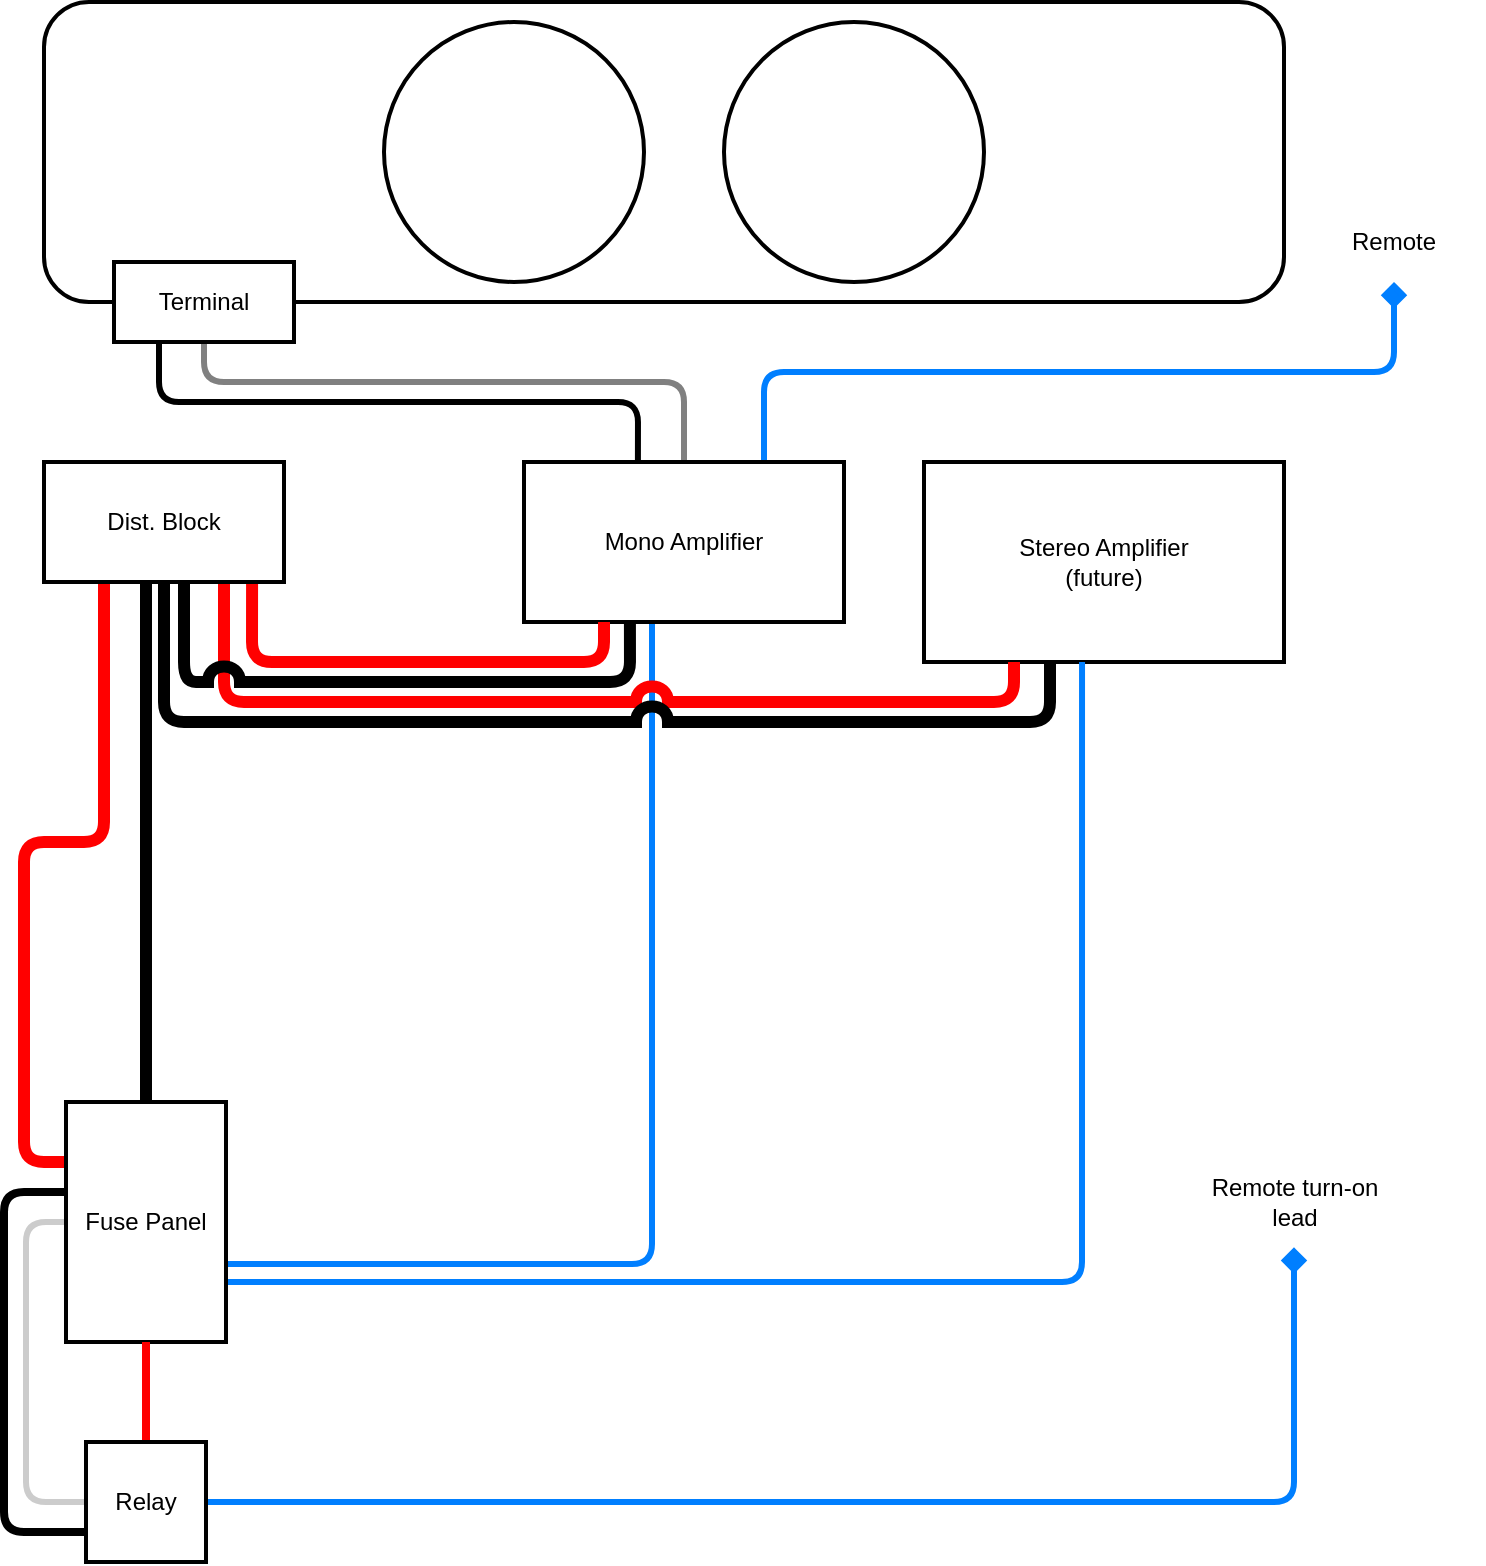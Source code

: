 <mxfile version="20.5.3" type="github">
  <diagram id="LLkIUu7B0vgxz8H2hBqR" name="Page-1">
    <mxGraphModel dx="1186" dy="1615" grid="1" gridSize="10" guides="1" tooltips="1" connect="1" arrows="1" fold="1" page="1" pageScale="1" pageWidth="850" pageHeight="1100" math="0" shadow="0">
      <root>
        <mxCell id="0" />
        <mxCell id="1" parent="0" />
        <mxCell id="Ya8vrf_3RM9fZCfHisWS-20" style="edgeStyle=orthogonalEdgeStyle;orthogonalLoop=1;jettySize=auto;html=1;exitX=1;exitY=0.675;exitDx=0;exitDy=0;entryX=0.4;entryY=1.013;entryDx=0;entryDy=0;entryPerimeter=0;strokeColor=#007FFF;strokeWidth=3;endArrow=none;endFill=0;exitPerimeter=0;rounded=1;jumpStyle=arc;" edge="1" parent="1" source="Ya8vrf_3RM9fZCfHisWS-4" target="Ya8vrf_3RM9fZCfHisWS-1">
          <mxGeometry relative="1" as="geometry" />
        </mxCell>
        <mxCell id="Ya8vrf_3RM9fZCfHisWS-29" style="edgeStyle=orthogonalEdgeStyle;rounded=1;orthogonalLoop=1;jettySize=auto;html=1;exitX=0.356;exitY=-0.012;exitDx=0;exitDy=0;entryX=0.25;entryY=1;entryDx=0;entryDy=0;strokeColor=#000000;strokeWidth=3;endArrow=none;endFill=0;jumpStyle=arc;exitPerimeter=0;" edge="1" parent="1" source="Ya8vrf_3RM9fZCfHisWS-1" target="Ya8vrf_3RM9fZCfHisWS-25">
          <mxGeometry relative="1" as="geometry" />
        </mxCell>
        <mxCell id="Ya8vrf_3RM9fZCfHisWS-30" style="edgeStyle=orthogonalEdgeStyle;rounded=1;orthogonalLoop=1;jettySize=auto;html=1;exitX=0.5;exitY=0;exitDx=0;exitDy=0;entryX=0.5;entryY=1;entryDx=0;entryDy=0;strokeColor=#808080;strokeWidth=3;endArrow=none;endFill=0;jumpStyle=arc;" edge="1" parent="1" source="Ya8vrf_3RM9fZCfHisWS-1" target="Ya8vrf_3RM9fZCfHisWS-25">
          <mxGeometry relative="1" as="geometry">
            <Array as="points">
              <mxPoint x="440" y="400" />
              <mxPoint x="200" y="400" />
            </Array>
          </mxGeometry>
        </mxCell>
        <mxCell id="Ya8vrf_3RM9fZCfHisWS-32" style="edgeStyle=orthogonalEdgeStyle;rounded=1;jumpStyle=arc;orthogonalLoop=1;jettySize=auto;html=1;exitX=0.75;exitY=0;exitDx=0;exitDy=0;strokeColor=#007FFF;strokeWidth=3;endArrow=diamond;endFill=1;" edge="1" parent="1" source="Ya8vrf_3RM9fZCfHisWS-1" target="Ya8vrf_3RM9fZCfHisWS-31">
          <mxGeometry relative="1" as="geometry" />
        </mxCell>
        <mxCell id="Ya8vrf_3RM9fZCfHisWS-1" value="Mono Amplifier" style="rounded=0;whiteSpace=wrap;html=1;strokeWidth=2;" vertex="1" parent="1">
          <mxGeometry x="360" y="440" width="160" height="80" as="geometry" />
        </mxCell>
        <mxCell id="Ya8vrf_3RM9fZCfHisWS-2" value="Stereo Amplifier&lt;br&gt;(future)" style="rounded=0;whiteSpace=wrap;html=1;strokeWidth=2;" vertex="1" parent="1">
          <mxGeometry x="560" y="440" width="180" height="100" as="geometry" />
        </mxCell>
        <mxCell id="Ya8vrf_3RM9fZCfHisWS-6" style="edgeStyle=orthogonalEdgeStyle;orthogonalLoop=1;jettySize=auto;html=1;entryX=0.25;entryY=1;entryDx=0;entryDy=0;exitX=0.867;exitY=0.983;exitDx=0;exitDy=0;endArrow=none;endFill=0;strokeWidth=6;strokeColor=#FF0000;exitPerimeter=0;rounded=1;jumpStyle=arc;" edge="1" parent="1" source="Ya8vrf_3RM9fZCfHisWS-3" target="Ya8vrf_3RM9fZCfHisWS-1">
          <mxGeometry relative="1" as="geometry" />
        </mxCell>
        <mxCell id="Ya8vrf_3RM9fZCfHisWS-8" style="edgeStyle=orthogonalEdgeStyle;orthogonalLoop=1;jettySize=auto;html=1;exitX=0.75;exitY=1;exitDx=0;exitDy=0;entryX=0.25;entryY=1;entryDx=0;entryDy=0;strokeColor=#FF0000;strokeWidth=6;endArrow=none;endFill=0;rounded=1;jumpStyle=arc;" edge="1" parent="1" source="Ya8vrf_3RM9fZCfHisWS-3" target="Ya8vrf_3RM9fZCfHisWS-2">
          <mxGeometry relative="1" as="geometry" />
        </mxCell>
        <mxCell id="Ya8vrf_3RM9fZCfHisWS-9" style="edgeStyle=orthogonalEdgeStyle;orthogonalLoop=1;jettySize=auto;html=1;exitX=0.5;exitY=1;exitDx=0;exitDy=0;entryX=0.35;entryY=0.99;entryDx=0;entryDy=0;entryPerimeter=0;strokeColor=#000000;strokeWidth=6;endArrow=none;endFill=0;rounded=1;jumpStyle=arc;" edge="1" parent="1" source="Ya8vrf_3RM9fZCfHisWS-3" target="Ya8vrf_3RM9fZCfHisWS-2">
          <mxGeometry relative="1" as="geometry">
            <Array as="points">
              <mxPoint x="180" y="570" />
              <mxPoint x="623" y="570" />
            </Array>
          </mxGeometry>
        </mxCell>
        <mxCell id="Ya8vrf_3RM9fZCfHisWS-11" style="edgeStyle=orthogonalEdgeStyle;orthogonalLoop=1;jettySize=auto;html=1;exitX=0.25;exitY=1;exitDx=0;exitDy=0;entryX=0;entryY=0.25;entryDx=0;entryDy=0;strokeColor=#FF0000;strokeWidth=6;endArrow=none;endFill=0;rounded=1;jumpStyle=arc;" edge="1" parent="1" source="Ya8vrf_3RM9fZCfHisWS-3" target="Ya8vrf_3RM9fZCfHisWS-4">
          <mxGeometry relative="1" as="geometry">
            <Array as="points">
              <mxPoint x="150" y="630" />
              <mxPoint x="110" y="630" />
              <mxPoint x="110" y="790" />
            </Array>
          </mxGeometry>
        </mxCell>
        <mxCell id="Ya8vrf_3RM9fZCfHisWS-3" value="Dist. Block" style="rounded=0;whiteSpace=wrap;html=1;strokeWidth=2;" vertex="1" parent="1">
          <mxGeometry x="120" y="440" width="120" height="60" as="geometry" />
        </mxCell>
        <mxCell id="Ya8vrf_3RM9fZCfHisWS-12" style="edgeStyle=orthogonalEdgeStyle;orthogonalLoop=1;jettySize=auto;html=1;exitX=0;exitY=0.5;exitDx=0;exitDy=0;entryX=0;entryY=0.5;entryDx=0;entryDy=0;strokeColor=#CCCCCC;strokeWidth=3;endArrow=none;endFill=0;rounded=1;jumpStyle=arc;" edge="1" parent="1" source="Ya8vrf_3RM9fZCfHisWS-4" target="Ya8vrf_3RM9fZCfHisWS-5">
          <mxGeometry relative="1" as="geometry" />
        </mxCell>
        <mxCell id="Ya8vrf_3RM9fZCfHisWS-13" style="edgeStyle=orthogonalEdgeStyle;orthogonalLoop=1;jettySize=auto;html=1;entryX=0.425;entryY=0.983;entryDx=0;entryDy=0;strokeColor=#000000;strokeWidth=6;endArrow=none;endFill=0;entryPerimeter=0;rounded=1;jumpStyle=arc;" edge="1" parent="1" source="Ya8vrf_3RM9fZCfHisWS-4" target="Ya8vrf_3RM9fZCfHisWS-3">
          <mxGeometry relative="1" as="geometry" />
        </mxCell>
        <mxCell id="Ya8vrf_3RM9fZCfHisWS-21" style="edgeStyle=orthogonalEdgeStyle;orthogonalLoop=1;jettySize=auto;html=1;exitX=1;exitY=0.75;exitDx=0;exitDy=0;entryX=0.439;entryY=1;entryDx=0;entryDy=0;entryPerimeter=0;strokeColor=#007FFF;strokeWidth=3;endArrow=none;endFill=0;rounded=1;jumpStyle=arc;" edge="1" parent="1" source="Ya8vrf_3RM9fZCfHisWS-4" target="Ya8vrf_3RM9fZCfHisWS-2">
          <mxGeometry relative="1" as="geometry" />
        </mxCell>
        <mxCell id="Ya8vrf_3RM9fZCfHisWS-4" value="Fuse Panel" style="rounded=0;whiteSpace=wrap;html=1;strokeWidth=2;" vertex="1" parent="1">
          <mxGeometry x="131" y="760" width="80" height="120" as="geometry" />
        </mxCell>
        <mxCell id="Ya8vrf_3RM9fZCfHisWS-14" style="edgeStyle=orthogonalEdgeStyle;orthogonalLoop=1;jettySize=auto;html=1;exitX=0;exitY=0.75;exitDx=0;exitDy=0;strokeColor=#000000;strokeWidth=4;endArrow=none;endFill=0;rounded=1;jumpStyle=arc;" edge="1" parent="1" source="Ya8vrf_3RM9fZCfHisWS-5">
          <mxGeometry relative="1" as="geometry">
            <mxPoint x="140" y="981" as="sourcePoint" />
            <mxPoint x="130" y="805" as="targetPoint" />
            <Array as="points">
              <mxPoint x="100" y="975" />
              <mxPoint x="100" y="805" />
            </Array>
          </mxGeometry>
        </mxCell>
        <mxCell id="Ya8vrf_3RM9fZCfHisWS-17" style="edgeStyle=orthogonalEdgeStyle;orthogonalLoop=1;jettySize=auto;html=1;entryX=0.5;entryY=1;entryDx=0;entryDy=0;strokeColor=#FF0000;strokeWidth=4;endArrow=none;endFill=0;exitX=0.5;exitY=0;exitDx=0;exitDy=0;rounded=1;jumpStyle=arc;" edge="1" parent="1" source="Ya8vrf_3RM9fZCfHisWS-5" target="Ya8vrf_3RM9fZCfHisWS-4">
          <mxGeometry relative="1" as="geometry" />
        </mxCell>
        <mxCell id="Ya8vrf_3RM9fZCfHisWS-19" style="edgeStyle=orthogonalEdgeStyle;rounded=1;orthogonalLoop=1;jettySize=auto;html=1;exitX=1;exitY=0.5;exitDx=0;exitDy=0;strokeColor=#007FFF;strokeWidth=3;endArrow=diamond;endFill=1;entryX=0.5;entryY=1.067;entryDx=0;entryDy=0;entryPerimeter=0;jumpStyle=arc;" edge="1" parent="1" source="Ya8vrf_3RM9fZCfHisWS-5" target="Ya8vrf_3RM9fZCfHisWS-22">
          <mxGeometry relative="1" as="geometry">
            <mxPoint x="810" y="810" as="targetPoint" />
          </mxGeometry>
        </mxCell>
        <mxCell id="Ya8vrf_3RM9fZCfHisWS-5" value="Relay" style="rounded=0;whiteSpace=wrap;html=1;strokeWidth=2;" vertex="1" parent="1">
          <mxGeometry x="141" y="930" width="60" height="60" as="geometry" />
        </mxCell>
        <mxCell id="Ya8vrf_3RM9fZCfHisWS-22" value="Remote turn-on&lt;br&gt;lead" style="text;html=1;align=center;verticalAlign=middle;resizable=0;points=[];autosize=1;strokeColor=none;fillColor=none;" vertex="1" parent="1">
          <mxGeometry x="690" y="790" width="110" height="40" as="geometry" />
        </mxCell>
        <mxCell id="Ya8vrf_3RM9fZCfHisWS-24" value="" style="rounded=1;whiteSpace=wrap;html=1;strokeWidth=2;" vertex="1" parent="1">
          <mxGeometry x="120" y="210" width="620" height="150" as="geometry" />
        </mxCell>
        <mxCell id="Ya8vrf_3RM9fZCfHisWS-25" value="Terminal" style="rounded=0;whiteSpace=wrap;html=1;strokeWidth=2;" vertex="1" parent="1">
          <mxGeometry x="155" y="340" width="90" height="40" as="geometry" />
        </mxCell>
        <mxCell id="Ya8vrf_3RM9fZCfHisWS-26" value="" style="ellipse;whiteSpace=wrap;html=1;aspect=fixed;strokeWidth=2;" vertex="1" parent="1">
          <mxGeometry x="290" y="220" width="130" height="130" as="geometry" />
        </mxCell>
        <mxCell id="Ya8vrf_3RM9fZCfHisWS-27" value="" style="ellipse;whiteSpace=wrap;html=1;aspect=fixed;strokeWidth=2;" vertex="1" parent="1">
          <mxGeometry x="460" y="220" width="130" height="130" as="geometry" />
        </mxCell>
        <mxCell id="Ya8vrf_3RM9fZCfHisWS-7" style="edgeStyle=orthogonalEdgeStyle;orthogonalLoop=1;jettySize=auto;html=1;entryX=0.331;entryY=1.013;entryDx=0;entryDy=0;entryPerimeter=0;strokeWidth=6;endArrow=none;endFill=0;rounded=1;jumpStyle=arc;" edge="1" parent="1" target="Ya8vrf_3RM9fZCfHisWS-1">
          <mxGeometry relative="1" as="geometry">
            <mxPoint x="190" y="500" as="sourcePoint" />
            <Array as="points">
              <mxPoint x="190" y="550" />
              <mxPoint x="413" y="550" />
            </Array>
          </mxGeometry>
        </mxCell>
        <mxCell id="Ya8vrf_3RM9fZCfHisWS-31" value="Remote" style="rounded=0;whiteSpace=wrap;html=1;strokeWidth=2;strokeColor=none;fillColor=none;" vertex="1" parent="1">
          <mxGeometry x="750" y="310" width="90" height="40" as="geometry" />
        </mxCell>
      </root>
    </mxGraphModel>
  </diagram>
</mxfile>

